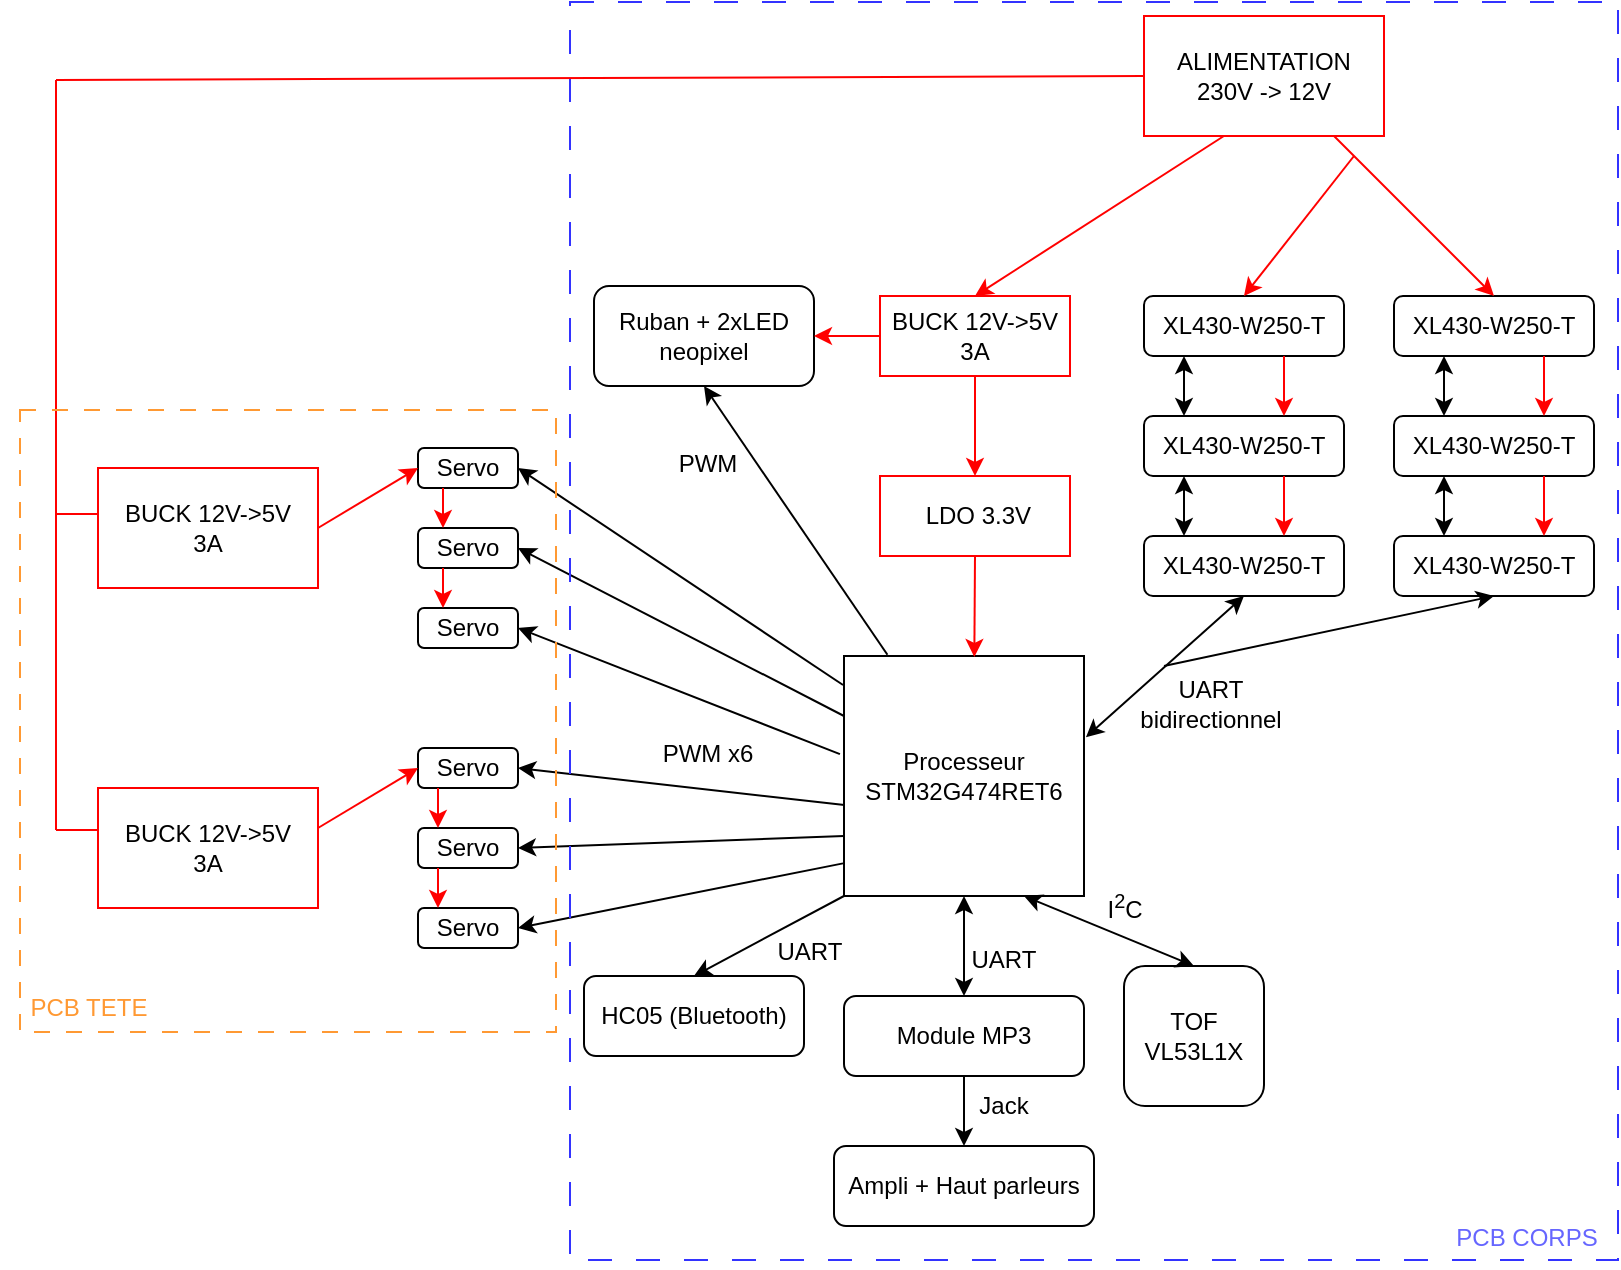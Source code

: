 <mxfile version="24.7.17">
  <diagram name="Page-1" id="Il3hR-bFF0VZGjzeg4-n">
    <mxGraphModel dx="941" dy="631" grid="1" gridSize="1" guides="1" tooltips="1" connect="1" arrows="1" fold="1" page="1" pageScale="1" pageWidth="1100" pageHeight="1700" math="0" shadow="0">
      <root>
        <mxCell id="0" />
        <mxCell id="1" parent="0" />
        <mxCell id="X2XiIL5ZbUA2EVZVHNgU-1" value="&lt;div&gt;ALIMENTATION&lt;/div&gt;&lt;div&gt;230V -&amp;gt; 12V&lt;br&gt;&lt;/div&gt;" style="rounded=0;whiteSpace=wrap;html=1;strokeColor=#FF0000;" parent="1" vertex="1">
          <mxGeometry x="790" y="20" width="120" height="60" as="geometry" />
        </mxCell>
        <mxCell id="X2XiIL5ZbUA2EVZVHNgU-2" value="&lt;div&gt;BUCK 12V-&amp;gt;5V&lt;/div&gt;3A" style="rounded=0;whiteSpace=wrap;html=1;strokeColor=#FF0000;" parent="1" vertex="1">
          <mxGeometry x="658" y="160" width="95" height="40" as="geometry" />
        </mxCell>
        <mxCell id="X2XiIL5ZbUA2EVZVHNgU-3" value="&lt;div&gt;&lt;font color=&quot;#000000&quot;&gt;BUCK 12V-&amp;gt;5V&lt;/font&gt;&lt;/div&gt;&lt;div&gt;&lt;font color=&quot;#000000&quot;&gt;3A&lt;br&gt;&lt;/font&gt;&lt;/div&gt;" style="rounded=0;whiteSpace=wrap;html=1;fontColor=#FF0000;strokeColor=#FF0000;" parent="1" vertex="1">
          <mxGeometry x="267" y="406" width="110" height="60" as="geometry" />
        </mxCell>
        <mxCell id="X2XiIL5ZbUA2EVZVHNgU-4" value="&lt;div&gt;&lt;font color=&quot;#000000&quot;&gt;BUCK 12V-&amp;gt;5V&lt;/font&gt;&lt;/div&gt;&lt;div&gt;&lt;font color=&quot;#000000&quot;&gt;3A&lt;br&gt;&lt;/font&gt;&lt;/div&gt;" style="rounded=0;whiteSpace=wrap;html=1;fontColor=#FF0000;strokeColor=#FF0000;" parent="1" vertex="1">
          <mxGeometry x="267" y="246" width="110" height="60" as="geometry" />
        </mxCell>
        <mxCell id="X2XiIL5ZbUA2EVZVHNgU-5" value="&lt;div&gt;Processeur&lt;/div&gt;&lt;div&gt;STM32G474RET6&lt;br&gt;&lt;/div&gt;" style="whiteSpace=wrap;html=1;aspect=fixed;" parent="1" vertex="1">
          <mxGeometry x="640" y="340" width="120" height="120" as="geometry" />
        </mxCell>
        <mxCell id="X2XiIL5ZbUA2EVZVHNgU-11" value="Servo" style="rounded=1;whiteSpace=wrap;html=1;" parent="1" vertex="1">
          <mxGeometry x="427" y="466" width="50" height="20" as="geometry" />
        </mxCell>
        <mxCell id="X2XiIL5ZbUA2EVZVHNgU-12" value="Servo" style="rounded=1;whiteSpace=wrap;html=1;" parent="1" vertex="1">
          <mxGeometry x="427" y="316" width="50" height="20" as="geometry" />
        </mxCell>
        <mxCell id="X2XiIL5ZbUA2EVZVHNgU-13" value="Servo" style="rounded=1;whiteSpace=wrap;html=1;" parent="1" vertex="1">
          <mxGeometry x="427" y="386" width="50" height="20" as="geometry" />
        </mxCell>
        <mxCell id="X2XiIL5ZbUA2EVZVHNgU-14" value="Servo" style="rounded=1;whiteSpace=wrap;html=1;" parent="1" vertex="1">
          <mxGeometry x="427" y="426" width="50" height="20" as="geometry" />
        </mxCell>
        <mxCell id="X2XiIL5ZbUA2EVZVHNgU-15" value="Servo" style="rounded=1;whiteSpace=wrap;html=1;" parent="1" vertex="1">
          <mxGeometry x="427" y="236" width="50" height="20" as="geometry" />
        </mxCell>
        <mxCell id="X2XiIL5ZbUA2EVZVHNgU-16" value="Servo" style="rounded=1;whiteSpace=wrap;html=1;" parent="1" vertex="1">
          <mxGeometry x="427" y="276" width="50" height="20" as="geometry" />
        </mxCell>
        <mxCell id="X2XiIL5ZbUA2EVZVHNgU-17" value="XL430-W250-T" style="rounded=1;whiteSpace=wrap;html=1;" parent="1" vertex="1">
          <mxGeometry x="915" y="280" width="100" height="30" as="geometry" />
        </mxCell>
        <mxCell id="X2XiIL5ZbUA2EVZVHNgU-25" value="XL430-W250-T" style="rounded=1;whiteSpace=wrap;html=1;" parent="1" vertex="1">
          <mxGeometry x="915" y="220" width="100" height="30" as="geometry" />
        </mxCell>
        <mxCell id="X2XiIL5ZbUA2EVZVHNgU-26" value="XL430-W250-T" style="rounded=1;whiteSpace=wrap;html=1;" parent="1" vertex="1">
          <mxGeometry x="915" y="160" width="100" height="30" as="geometry" />
        </mxCell>
        <mxCell id="X2XiIL5ZbUA2EVZVHNgU-28" value="HC05 (Bluetooth)" style="rounded=1;whiteSpace=wrap;html=1;" parent="1" vertex="1">
          <mxGeometry x="510" y="500" width="110" height="40" as="geometry" />
        </mxCell>
        <mxCell id="X2XiIL5ZbUA2EVZVHNgU-29" value="Ruban + 2xLED neopixel" style="rounded=1;whiteSpace=wrap;html=1;" parent="1" vertex="1">
          <mxGeometry x="515" y="155" width="110" height="50" as="geometry" />
        </mxCell>
        <mxCell id="X2XiIL5ZbUA2EVZVHNgU-30" value="&lt;div&gt;Module MP3&lt;/div&gt;" style="rounded=1;whiteSpace=wrap;html=1;" parent="1" vertex="1">
          <mxGeometry x="640" y="510" width="120" height="40" as="geometry" />
        </mxCell>
        <mxCell id="X2XiIL5ZbUA2EVZVHNgU-31" value="&lt;div&gt;TOF&lt;/div&gt;VL53L1X" style="rounded=1;whiteSpace=wrap;html=1;" parent="1" vertex="1">
          <mxGeometry x="780" y="495" width="70" height="70" as="geometry" />
        </mxCell>
        <mxCell id="X2XiIL5ZbUA2EVZVHNgU-32" value="Ampli + Haut parleurs" style="rounded=1;whiteSpace=wrap;html=1;" parent="1" vertex="1">
          <mxGeometry x="635" y="585" width="130" height="40" as="geometry" />
        </mxCell>
        <mxCell id="X2XiIL5ZbUA2EVZVHNgU-36" value="" style="endArrow=classic;startArrow=classic;html=1;rounded=0;entryX=0.5;entryY=1;entryDx=0;entryDy=0;exitX=0.5;exitY=0;exitDx=0;exitDy=0;" parent="1" edge="1">
          <mxGeometry width="50" height="50" relative="1" as="geometry">
            <mxPoint x="940" y="280.0" as="sourcePoint" />
            <mxPoint x="940" y="250.0" as="targetPoint" />
          </mxGeometry>
        </mxCell>
        <mxCell id="X2XiIL5ZbUA2EVZVHNgU-37" value="" style="endArrow=classic;startArrow=classic;html=1;rounded=0;entryX=0.5;entryY=1;entryDx=0;entryDy=0;exitX=0.5;exitY=0;exitDx=0;exitDy=0;" parent="1" edge="1">
          <mxGeometry width="50" height="50" relative="1" as="geometry">
            <mxPoint x="940" y="220" as="sourcePoint" />
            <mxPoint x="940" y="190" as="targetPoint" />
          </mxGeometry>
        </mxCell>
        <mxCell id="X2XiIL5ZbUA2EVZVHNgU-40" value="XL430-W250-T" style="rounded=1;whiteSpace=wrap;html=1;" parent="1" vertex="1">
          <mxGeometry x="790" y="160" width="100" height="30" as="geometry" />
        </mxCell>
        <mxCell id="X2XiIL5ZbUA2EVZVHNgU-41" value="XL430-W250-T" style="rounded=1;whiteSpace=wrap;html=1;" parent="1" vertex="1">
          <mxGeometry x="790" y="280" width="100" height="30" as="geometry" />
        </mxCell>
        <mxCell id="X2XiIL5ZbUA2EVZVHNgU-42" value="XL430-W250-T" style="rounded=1;whiteSpace=wrap;html=1;" parent="1" vertex="1">
          <mxGeometry x="790" y="220" width="100" height="30" as="geometry" />
        </mxCell>
        <mxCell id="X2XiIL5ZbUA2EVZVHNgU-43" value="" style="endArrow=classic;startArrow=classic;html=1;rounded=0;entryX=0.5;entryY=1;entryDx=0;entryDy=0;exitX=0.5;exitY=0;exitDx=0;exitDy=0;" parent="1" edge="1">
          <mxGeometry width="50" height="50" relative="1" as="geometry">
            <mxPoint x="810.0" y="220" as="sourcePoint" />
            <mxPoint x="810.0" y="190" as="targetPoint" />
          </mxGeometry>
        </mxCell>
        <mxCell id="X2XiIL5ZbUA2EVZVHNgU-44" value="" style="endArrow=classic;startArrow=classic;html=1;rounded=0;entryX=0.5;entryY=1;entryDx=0;entryDy=0;exitX=0.5;exitY=0;exitDx=0;exitDy=0;" parent="1" edge="1">
          <mxGeometry width="50" height="50" relative="1" as="geometry">
            <mxPoint x="810.0" y="280" as="sourcePoint" />
            <mxPoint x="810.0" y="250" as="targetPoint" />
          </mxGeometry>
        </mxCell>
        <mxCell id="X2XiIL5ZbUA2EVZVHNgU-47" value="" style="endArrow=classic;html=1;rounded=0;entryX=0.5;entryY=0;entryDx=0;entryDy=0;strokeColor=#FF0000;" parent="1" target="X2XiIL5ZbUA2EVZVHNgU-26" edge="1">
          <mxGeometry width="50" height="50" relative="1" as="geometry">
            <mxPoint x="885" y="80" as="sourcePoint" />
            <mxPoint x="835" y="240" as="targetPoint" />
          </mxGeometry>
        </mxCell>
        <mxCell id="X2XiIL5ZbUA2EVZVHNgU-48" value="" style="endArrow=classic;html=1;rounded=0;entryX=0.5;entryY=0;entryDx=0;entryDy=0;strokeColor=#FF0000;" parent="1" target="X2XiIL5ZbUA2EVZVHNgU-40" edge="1">
          <mxGeometry width="50" height="50" relative="1" as="geometry">
            <mxPoint x="895" y="90" as="sourcePoint" />
            <mxPoint x="835" y="240" as="targetPoint" />
          </mxGeometry>
        </mxCell>
        <mxCell id="X2XiIL5ZbUA2EVZVHNgU-51" value="&lt;div&gt;&amp;nbsp;LDO 3.3V&lt;br&gt;&lt;/div&gt;&lt;font color=&quot;#ff0000&quot;&gt;&lt;/font&gt;" style="rounded=0;whiteSpace=wrap;html=1;strokeColor=#FF0000;" parent="1" vertex="1">
          <mxGeometry x="658" y="250" width="95" height="40" as="geometry" />
        </mxCell>
        <mxCell id="X2XiIL5ZbUA2EVZVHNgU-52" value="" style="endArrow=classic;html=1;rounded=0;entryX=0.5;entryY=0;entryDx=0;entryDy=0;exitX=0.333;exitY=1;exitDx=0;exitDy=0;exitPerimeter=0;strokeColor=#FF0000;" parent="1" source="X2XiIL5ZbUA2EVZVHNgU-1" target="X2XiIL5ZbUA2EVZVHNgU-2" edge="1">
          <mxGeometry width="50" height="50" relative="1" as="geometry">
            <mxPoint x="600" y="330" as="sourcePoint" />
            <mxPoint x="650" y="280" as="targetPoint" />
          </mxGeometry>
        </mxCell>
        <mxCell id="X2XiIL5ZbUA2EVZVHNgU-54" value="" style="endArrow=classic;html=1;rounded=0;strokeColor=#FF0000;exitX=0.5;exitY=1;exitDx=0;exitDy=0;entryX=0.543;entryY=0.004;entryDx=0;entryDy=0;entryPerimeter=0;" parent="1" source="X2XiIL5ZbUA2EVZVHNgU-51" target="X2XiIL5ZbUA2EVZVHNgU-5" edge="1">
          <mxGeometry width="50" height="50" relative="1" as="geometry">
            <mxPoint x="730" y="310" as="sourcePoint" />
            <mxPoint x="700" y="330" as="targetPoint" />
          </mxGeometry>
        </mxCell>
        <mxCell id="X2XiIL5ZbUA2EVZVHNgU-55" value="" style="endArrow=classic;html=1;rounded=0;entryX=0.5;entryY=0;entryDx=0;entryDy=0;strokeColor=#FF0000;exitX=0.5;exitY=1;exitDx=0;exitDy=0;" parent="1" source="X2XiIL5ZbUA2EVZVHNgU-2" target="X2XiIL5ZbUA2EVZVHNgU-51" edge="1">
          <mxGeometry width="50" height="50" relative="1" as="geometry">
            <mxPoint x="706" y="200" as="sourcePoint" />
            <mxPoint x="704" y="255" as="targetPoint" />
            <Array as="points" />
          </mxGeometry>
        </mxCell>
        <mxCell id="X2XiIL5ZbUA2EVZVHNgU-56" value="" style="endArrow=classic;html=1;rounded=0;entryX=0.75;entryY=0;entryDx=0;entryDy=0;strokeColor=#FF0000;exitX=0.75;exitY=1;exitDx=0;exitDy=0;" parent="1" edge="1">
          <mxGeometry width="50" height="50" relative="1" as="geometry">
            <mxPoint x="860" y="190" as="sourcePoint" />
            <mxPoint x="860" y="220.0" as="targetPoint" />
            <Array as="points" />
          </mxGeometry>
        </mxCell>
        <mxCell id="X2XiIL5ZbUA2EVZVHNgU-57" value="" style="endArrow=classic;html=1;rounded=0;entryX=0.75;entryY=0;entryDx=0;entryDy=0;strokeColor=#FF0000;exitX=0.75;exitY=1;exitDx=0;exitDy=0;" parent="1" edge="1">
          <mxGeometry width="50" height="50" relative="1" as="geometry">
            <mxPoint x="860" y="250" as="sourcePoint" />
            <mxPoint x="860" y="280" as="targetPoint" />
            <Array as="points" />
          </mxGeometry>
        </mxCell>
        <mxCell id="X2XiIL5ZbUA2EVZVHNgU-58" value="" style="endArrow=classic;html=1;rounded=0;entryX=0.75;entryY=0;entryDx=0;entryDy=0;strokeColor=#FF0000;exitX=0.75;exitY=1;exitDx=0;exitDy=0;" parent="1" edge="1">
          <mxGeometry width="50" height="50" relative="1" as="geometry">
            <mxPoint x="990" y="190" as="sourcePoint" />
            <mxPoint x="990" y="220.0" as="targetPoint" />
            <Array as="points" />
          </mxGeometry>
        </mxCell>
        <mxCell id="X2XiIL5ZbUA2EVZVHNgU-59" value="" style="endArrow=classic;html=1;rounded=0;entryX=0.75;entryY=0;entryDx=0;entryDy=0;strokeColor=#FF0000;exitX=0.75;exitY=1;exitDx=0;exitDy=0;" parent="1" edge="1">
          <mxGeometry width="50" height="50" relative="1" as="geometry">
            <mxPoint x="990" y="250" as="sourcePoint" />
            <mxPoint x="990" y="280.0" as="targetPoint" />
            <Array as="points" />
          </mxGeometry>
        </mxCell>
        <mxCell id="X2XiIL5ZbUA2EVZVHNgU-60" value="" style="endArrow=classic;startArrow=classic;html=1;rounded=0;entryX=0.5;entryY=1;entryDx=0;entryDy=0;exitX=1.008;exitY=0.339;exitDx=0;exitDy=0;exitPerimeter=0;" parent="1" source="X2XiIL5ZbUA2EVZVHNgU-5" target="X2XiIL5ZbUA2EVZVHNgU-41" edge="1">
          <mxGeometry width="50" height="50" relative="1" as="geometry">
            <mxPoint x="760" y="391" as="sourcePoint" />
            <mxPoint x="650" y="340" as="targetPoint" />
          </mxGeometry>
        </mxCell>
        <mxCell id="X2XiIL5ZbUA2EVZVHNgU-61" value="" style="endArrow=classic;html=1;rounded=0;entryX=0.5;entryY=1;entryDx=0;entryDy=0;jumpSize=6;" parent="1" target="X2XiIL5ZbUA2EVZVHNgU-17" edge="1">
          <mxGeometry width="50" height="50" relative="1" as="geometry">
            <mxPoint x="800" y="345" as="sourcePoint" />
            <mxPoint x="650" y="340" as="targetPoint" />
          </mxGeometry>
        </mxCell>
        <mxCell id="X2XiIL5ZbUA2EVZVHNgU-63" value="&lt;div&gt;UART&lt;/div&gt;&lt;div&gt;bidirectionnel&lt;br&gt;&lt;/div&gt;" style="text;html=1;align=center;verticalAlign=middle;resizable=0;points=[];autosize=1;strokeColor=none;fillColor=none;" parent="1" vertex="1">
          <mxGeometry x="778" y="344" width="90" height="40" as="geometry" />
        </mxCell>
        <mxCell id="X2XiIL5ZbUA2EVZVHNgU-64" value="" style="endArrow=classic;startArrow=classic;html=1;rounded=0;entryX=0.75;entryY=1;entryDx=0;entryDy=0;exitX=0.5;exitY=0;exitDx=0;exitDy=0;" parent="1" source="X2XiIL5ZbUA2EVZVHNgU-31" target="X2XiIL5ZbUA2EVZVHNgU-5" edge="1">
          <mxGeometry width="50" height="50" relative="1" as="geometry">
            <mxPoint x="550" y="470" as="sourcePoint" />
            <mxPoint x="600" y="420" as="targetPoint" />
          </mxGeometry>
        </mxCell>
        <mxCell id="X2XiIL5ZbUA2EVZVHNgU-65" value="I&lt;sup&gt;2&lt;/sup&gt;C" style="text;html=1;align=center;verticalAlign=middle;resizable=0;points=[];autosize=1;strokeColor=none;fillColor=none;" parent="1" vertex="1">
          <mxGeometry x="760" y="450" width="40" height="30" as="geometry" />
        </mxCell>
        <mxCell id="X2XiIL5ZbUA2EVZVHNgU-66" value="" style="endArrow=classic;startArrow=classic;html=1;rounded=0;exitX=0.5;exitY=0;exitDx=0;exitDy=0;entryX=0.5;entryY=1;entryDx=0;entryDy=0;" parent="1" source="X2XiIL5ZbUA2EVZVHNgU-30" target="X2XiIL5ZbUA2EVZVHNgU-5" edge="1">
          <mxGeometry width="50" height="50" relative="1" as="geometry">
            <mxPoint x="680" y="505" as="sourcePoint" />
            <mxPoint x="680" y="460" as="targetPoint" />
          </mxGeometry>
        </mxCell>
        <mxCell id="X2XiIL5ZbUA2EVZVHNgU-70" value="UART" style="text;html=1;align=center;verticalAlign=middle;whiteSpace=wrap;rounded=0;" parent="1" vertex="1">
          <mxGeometry x="690" y="477" width="60" height="30" as="geometry" />
        </mxCell>
        <mxCell id="X2XiIL5ZbUA2EVZVHNgU-72" value="" style="endArrow=classic;html=1;rounded=0;entryX=0.5;entryY=0;entryDx=0;entryDy=0;exitX=0.5;exitY=1;exitDx=0;exitDy=0;" parent="1" source="X2XiIL5ZbUA2EVZVHNgU-30" target="X2XiIL5ZbUA2EVZVHNgU-32" edge="1">
          <mxGeometry width="50" height="50" relative="1" as="geometry">
            <mxPoint x="710" y="530" as="sourcePoint" />
            <mxPoint x="760" y="480" as="targetPoint" />
          </mxGeometry>
        </mxCell>
        <mxCell id="X2XiIL5ZbUA2EVZVHNgU-73" value="&lt;div&gt;Jack&lt;/div&gt;" style="text;html=1;align=center;verticalAlign=middle;whiteSpace=wrap;rounded=0;" parent="1" vertex="1">
          <mxGeometry x="690" y="550" width="60" height="30" as="geometry" />
        </mxCell>
        <mxCell id="X2XiIL5ZbUA2EVZVHNgU-75" value="" style="endArrow=classic;html=1;rounded=0;entryX=0.5;entryY=0;entryDx=0;entryDy=0;exitX=0;exitY=1;exitDx=0;exitDy=0;" parent="1" source="X2XiIL5ZbUA2EVZVHNgU-5" target="X2XiIL5ZbUA2EVZVHNgU-28" edge="1">
          <mxGeometry width="50" height="50" relative="1" as="geometry">
            <mxPoint x="750" y="480" as="sourcePoint" />
            <mxPoint x="800" y="430" as="targetPoint" />
          </mxGeometry>
        </mxCell>
        <mxCell id="X2XiIL5ZbUA2EVZVHNgU-76" value="UART" style="text;html=1;align=center;verticalAlign=middle;whiteSpace=wrap;rounded=0;" parent="1" vertex="1">
          <mxGeometry x="593" y="473" width="60" height="30" as="geometry" />
        </mxCell>
        <mxCell id="X2XiIL5ZbUA2EVZVHNgU-86" value="" style="endArrow=classic;html=1;rounded=0;entryX=0;entryY=0.5;entryDx=0;entryDy=0;exitX=1;exitY=0.5;exitDx=0;exitDy=0;strokeColor=#FF0000;" parent="1" source="X2XiIL5ZbUA2EVZVHNgU-4" target="X2XiIL5ZbUA2EVZVHNgU-15" edge="1">
          <mxGeometry width="50" height="50" relative="1" as="geometry">
            <mxPoint x="527" y="376" as="sourcePoint" />
            <mxPoint x="577" y="326" as="targetPoint" />
          </mxGeometry>
        </mxCell>
        <mxCell id="X2XiIL5ZbUA2EVZVHNgU-87" value="" style="endArrow=classic;html=1;rounded=0;entryX=0.25;entryY=0;entryDx=0;entryDy=0;exitX=0.25;exitY=1;exitDx=0;exitDy=0;strokeColor=#FF0000;" parent="1" source="X2XiIL5ZbUA2EVZVHNgU-15" target="X2XiIL5ZbUA2EVZVHNgU-16" edge="1">
          <mxGeometry width="50" height="50" relative="1" as="geometry">
            <mxPoint x="527" y="376" as="sourcePoint" />
            <mxPoint x="577" y="326" as="targetPoint" />
          </mxGeometry>
        </mxCell>
        <mxCell id="X2XiIL5ZbUA2EVZVHNgU-88" value="" style="endArrow=classic;html=1;rounded=0;entryX=0.25;entryY=0;entryDx=0;entryDy=0;exitX=0.25;exitY=1;exitDx=0;exitDy=0;strokeColor=#FF0000;" parent="1" source="X2XiIL5ZbUA2EVZVHNgU-16" target="X2XiIL5ZbUA2EVZVHNgU-12" edge="1">
          <mxGeometry width="50" height="50" relative="1" as="geometry">
            <mxPoint x="527" y="376" as="sourcePoint" />
            <mxPoint x="577" y="326" as="targetPoint" />
          </mxGeometry>
        </mxCell>
        <mxCell id="X2XiIL5ZbUA2EVZVHNgU-89" value="" style="endArrow=classic;html=1;rounded=0;entryX=0;entryY=0.5;entryDx=0;entryDy=0;exitX=1;exitY=0.5;exitDx=0;exitDy=0;strokeColor=#FF0000;" parent="1" edge="1">
          <mxGeometry width="50" height="50" relative="1" as="geometry">
            <mxPoint x="377" y="426" as="sourcePoint" />
            <mxPoint x="427" y="396" as="targetPoint" />
          </mxGeometry>
        </mxCell>
        <mxCell id="X2XiIL5ZbUA2EVZVHNgU-90" value="" style="endArrow=classic;html=1;rounded=0;entryX=0.25;entryY=0;entryDx=0;entryDy=0;exitX=0.25;exitY=1;exitDx=0;exitDy=0;strokeColor=#FF0000;" parent="1" edge="1">
          <mxGeometry width="50" height="50" relative="1" as="geometry">
            <mxPoint x="437" y="406" as="sourcePoint" />
            <mxPoint x="437" y="426" as="targetPoint" />
          </mxGeometry>
        </mxCell>
        <mxCell id="X2XiIL5ZbUA2EVZVHNgU-91" value="" style="endArrow=classic;html=1;rounded=0;entryX=0.25;entryY=0;entryDx=0;entryDy=0;exitX=0.25;exitY=1;exitDx=0;exitDy=0;strokeColor=#FF0000;" parent="1" edge="1">
          <mxGeometry width="50" height="50" relative="1" as="geometry">
            <mxPoint x="437" y="446" as="sourcePoint" />
            <mxPoint x="437" y="466" as="targetPoint" />
          </mxGeometry>
        </mxCell>
        <mxCell id="X2XiIL5ZbUA2EVZVHNgU-92" value="" style="endArrow=classic;html=1;rounded=0;entryX=1;entryY=0.5;entryDx=0;entryDy=0;exitX=-0.004;exitY=0.864;exitDx=0;exitDy=0;exitPerimeter=0;" parent="1" source="X2XiIL5ZbUA2EVZVHNgU-5" target="X2XiIL5ZbUA2EVZVHNgU-11" edge="1">
          <mxGeometry width="50" height="50" relative="1" as="geometry">
            <mxPoint x="490" y="360" as="sourcePoint" />
            <mxPoint x="540" y="310" as="targetPoint" />
          </mxGeometry>
        </mxCell>
        <mxCell id="X2XiIL5ZbUA2EVZVHNgU-93" value="" style="endArrow=classic;html=1;rounded=0;entryX=1;entryY=0.5;entryDx=0;entryDy=0;exitX=0;exitY=0.75;exitDx=0;exitDy=0;" parent="1" source="X2XiIL5ZbUA2EVZVHNgU-5" target="X2XiIL5ZbUA2EVZVHNgU-14" edge="1">
          <mxGeometry width="50" height="50" relative="1" as="geometry">
            <mxPoint x="490" y="360" as="sourcePoint" />
            <mxPoint x="540" y="310" as="targetPoint" />
          </mxGeometry>
        </mxCell>
        <mxCell id="X2XiIL5ZbUA2EVZVHNgU-94" value="" style="endArrow=classic;html=1;rounded=0;entryX=1;entryY=0.5;entryDx=0;entryDy=0;exitX=0.002;exitY=0.621;exitDx=0;exitDy=0;exitPerimeter=0;" parent="1" source="X2XiIL5ZbUA2EVZVHNgU-5" target="X2XiIL5ZbUA2EVZVHNgU-13" edge="1">
          <mxGeometry width="50" height="50" relative="1" as="geometry">
            <mxPoint x="490" y="360" as="sourcePoint" />
            <mxPoint x="540" y="310" as="targetPoint" />
          </mxGeometry>
        </mxCell>
        <mxCell id="X2XiIL5ZbUA2EVZVHNgU-96" value="" style="endArrow=classic;html=1;rounded=0;entryX=1;entryY=0.5;entryDx=0;entryDy=0;exitX=-0.017;exitY=0.409;exitDx=0;exitDy=0;exitPerimeter=0;" parent="1" source="X2XiIL5ZbUA2EVZVHNgU-5" target="X2XiIL5ZbUA2EVZVHNgU-12" edge="1">
          <mxGeometry width="50" height="50" relative="1" as="geometry">
            <mxPoint x="490" y="400" as="sourcePoint" />
            <mxPoint x="540" y="350" as="targetPoint" />
          </mxGeometry>
        </mxCell>
        <mxCell id="X2XiIL5ZbUA2EVZVHNgU-97" value="" style="endArrow=classic;html=1;rounded=0;entryX=1;entryY=0.5;entryDx=0;entryDy=0;exitX=0;exitY=0.25;exitDx=0;exitDy=0;" parent="1" source="X2XiIL5ZbUA2EVZVHNgU-5" target="X2XiIL5ZbUA2EVZVHNgU-16" edge="1">
          <mxGeometry width="50" height="50" relative="1" as="geometry">
            <mxPoint x="490" y="400" as="sourcePoint" />
            <mxPoint x="540" y="350" as="targetPoint" />
          </mxGeometry>
        </mxCell>
        <mxCell id="X2XiIL5ZbUA2EVZVHNgU-98" value="" style="endArrow=classic;html=1;rounded=0;entryX=1;entryY=0.5;entryDx=0;entryDy=0;exitX=-0.004;exitY=0.121;exitDx=0;exitDy=0;exitPerimeter=0;" parent="1" source="X2XiIL5ZbUA2EVZVHNgU-5" target="X2XiIL5ZbUA2EVZVHNgU-15" edge="1">
          <mxGeometry width="50" height="50" relative="1" as="geometry">
            <mxPoint x="490" y="400" as="sourcePoint" />
            <mxPoint x="540" y="350" as="targetPoint" />
          </mxGeometry>
        </mxCell>
        <mxCell id="X2XiIL5ZbUA2EVZVHNgU-99" value="" style="endArrow=classic;html=1;rounded=0;entryX=0.5;entryY=1;entryDx=0;entryDy=0;exitX=0.181;exitY=-0.005;exitDx=0;exitDy=0;exitPerimeter=0;" parent="1" source="X2XiIL5ZbUA2EVZVHNgU-5" target="X2XiIL5ZbUA2EVZVHNgU-29" edge="1">
          <mxGeometry width="50" height="50" relative="1" as="geometry">
            <mxPoint x="561" y="479" as="sourcePoint" />
            <mxPoint x="611" y="429" as="targetPoint" />
          </mxGeometry>
        </mxCell>
        <mxCell id="X2XiIL5ZbUA2EVZVHNgU-100" value="PWM" style="text;html=1;align=center;verticalAlign=middle;whiteSpace=wrap;rounded=0;" parent="1" vertex="1">
          <mxGeometry x="542" y="229" width="60" height="30" as="geometry" />
        </mxCell>
        <mxCell id="X2XiIL5ZbUA2EVZVHNgU-101" value="PWM x6" style="text;html=1;align=center;verticalAlign=middle;whiteSpace=wrap;rounded=0;" parent="1" vertex="1">
          <mxGeometry x="542" y="374" width="60" height="30" as="geometry" />
        </mxCell>
        <mxCell id="X2XiIL5ZbUA2EVZVHNgU-102" value="" style="endArrow=none;html=1;rounded=0;strokeColor=#FF0000;" parent="1" edge="1">
          <mxGeometry width="50" height="50" relative="1" as="geometry">
            <mxPoint x="246" y="427.057" as="sourcePoint" />
            <mxPoint x="246" y="52" as="targetPoint" />
          </mxGeometry>
        </mxCell>
        <mxCell id="X2XiIL5ZbUA2EVZVHNgU-103" value="" style="endArrow=none;html=1;rounded=0;entryX=-0.003;entryY=0.35;entryDx=0;entryDy=0;entryPerimeter=0;strokeColor=#FF0000;" parent="1" target="X2XiIL5ZbUA2EVZVHNgU-3" edge="1">
          <mxGeometry width="50" height="50" relative="1" as="geometry">
            <mxPoint x="246" y="427" as="sourcePoint" />
            <mxPoint x="261" y="431" as="targetPoint" />
          </mxGeometry>
        </mxCell>
        <mxCell id="X2XiIL5ZbUA2EVZVHNgU-104" value="" style="endArrow=none;html=1;rounded=0;entryX=-0.003;entryY=0.35;entryDx=0;entryDy=0;entryPerimeter=0;strokeColor=#FF0000;" parent="1" edge="1">
          <mxGeometry width="50" height="50" relative="1" as="geometry">
            <mxPoint x="246" y="269" as="sourcePoint" />
            <mxPoint x="267" y="269" as="targetPoint" />
          </mxGeometry>
        </mxCell>
        <mxCell id="X2XiIL5ZbUA2EVZVHNgU-105" value="" style="rounded=0;whiteSpace=wrap;html=1;dashed=1;dashPattern=12 12;fillColor=none;strokeColor=#3333FF;" parent="1" vertex="1">
          <mxGeometry x="503" y="13" width="524" height="629" as="geometry" />
        </mxCell>
        <mxCell id="X2XiIL5ZbUA2EVZVHNgU-106" value="PCB CORPS" style="text;html=1;align=center;verticalAlign=middle;whiteSpace=wrap;rounded=0;fontColor=#6666FF;" parent="1" vertex="1">
          <mxGeometry x="937" y="616" width="89" height="30" as="geometry" />
        </mxCell>
        <mxCell id="X2XiIL5ZbUA2EVZVHNgU-107" value="" style="rounded=0;whiteSpace=wrap;html=1;fillColor=none;dashed=1;dashPattern=8 8;strokeColor=#FF9933;" parent="1" vertex="1">
          <mxGeometry x="228" y="217" width="268" height="311" as="geometry" />
        </mxCell>
        <mxCell id="X2XiIL5ZbUA2EVZVHNgU-108" value="&lt;font color=&quot;#ff9933&quot;&gt;PCB TETE&lt;/font&gt;" style="text;html=1;align=center;verticalAlign=middle;whiteSpace=wrap;rounded=0;fontColor=#6666FF;" parent="1" vertex="1">
          <mxGeometry x="218" y="501" width="89" height="30" as="geometry" />
        </mxCell>
        <mxCell id="E58sEFItF4OPYjJi168k-5" value="" style="endArrow=none;html=1;rounded=0;strokeColor=#FF0000;entryX=0;entryY=0.5;entryDx=0;entryDy=0;" edge="1" parent="1" target="X2XiIL5ZbUA2EVZVHNgU-1">
          <mxGeometry width="50" height="50" relative="1" as="geometry">
            <mxPoint x="246" y="52" as="sourcePoint" />
            <mxPoint x="790" y="50" as="targetPoint" />
          </mxGeometry>
        </mxCell>
        <mxCell id="E58sEFItF4OPYjJi168k-8" value="" style="endArrow=classic;html=1;rounded=0;entryX=1;entryY=0.5;entryDx=0;entryDy=0;exitX=0;exitY=0.5;exitDx=0;exitDy=0;strokeColor=#FF0000;" edge="1" parent="1" source="X2XiIL5ZbUA2EVZVHNgU-2" target="X2XiIL5ZbUA2EVZVHNgU-29">
          <mxGeometry width="50" height="50" relative="1" as="geometry">
            <mxPoint x="541" y="360" as="sourcePoint" />
            <mxPoint x="591" y="310" as="targetPoint" />
          </mxGeometry>
        </mxCell>
      </root>
    </mxGraphModel>
  </diagram>
</mxfile>
